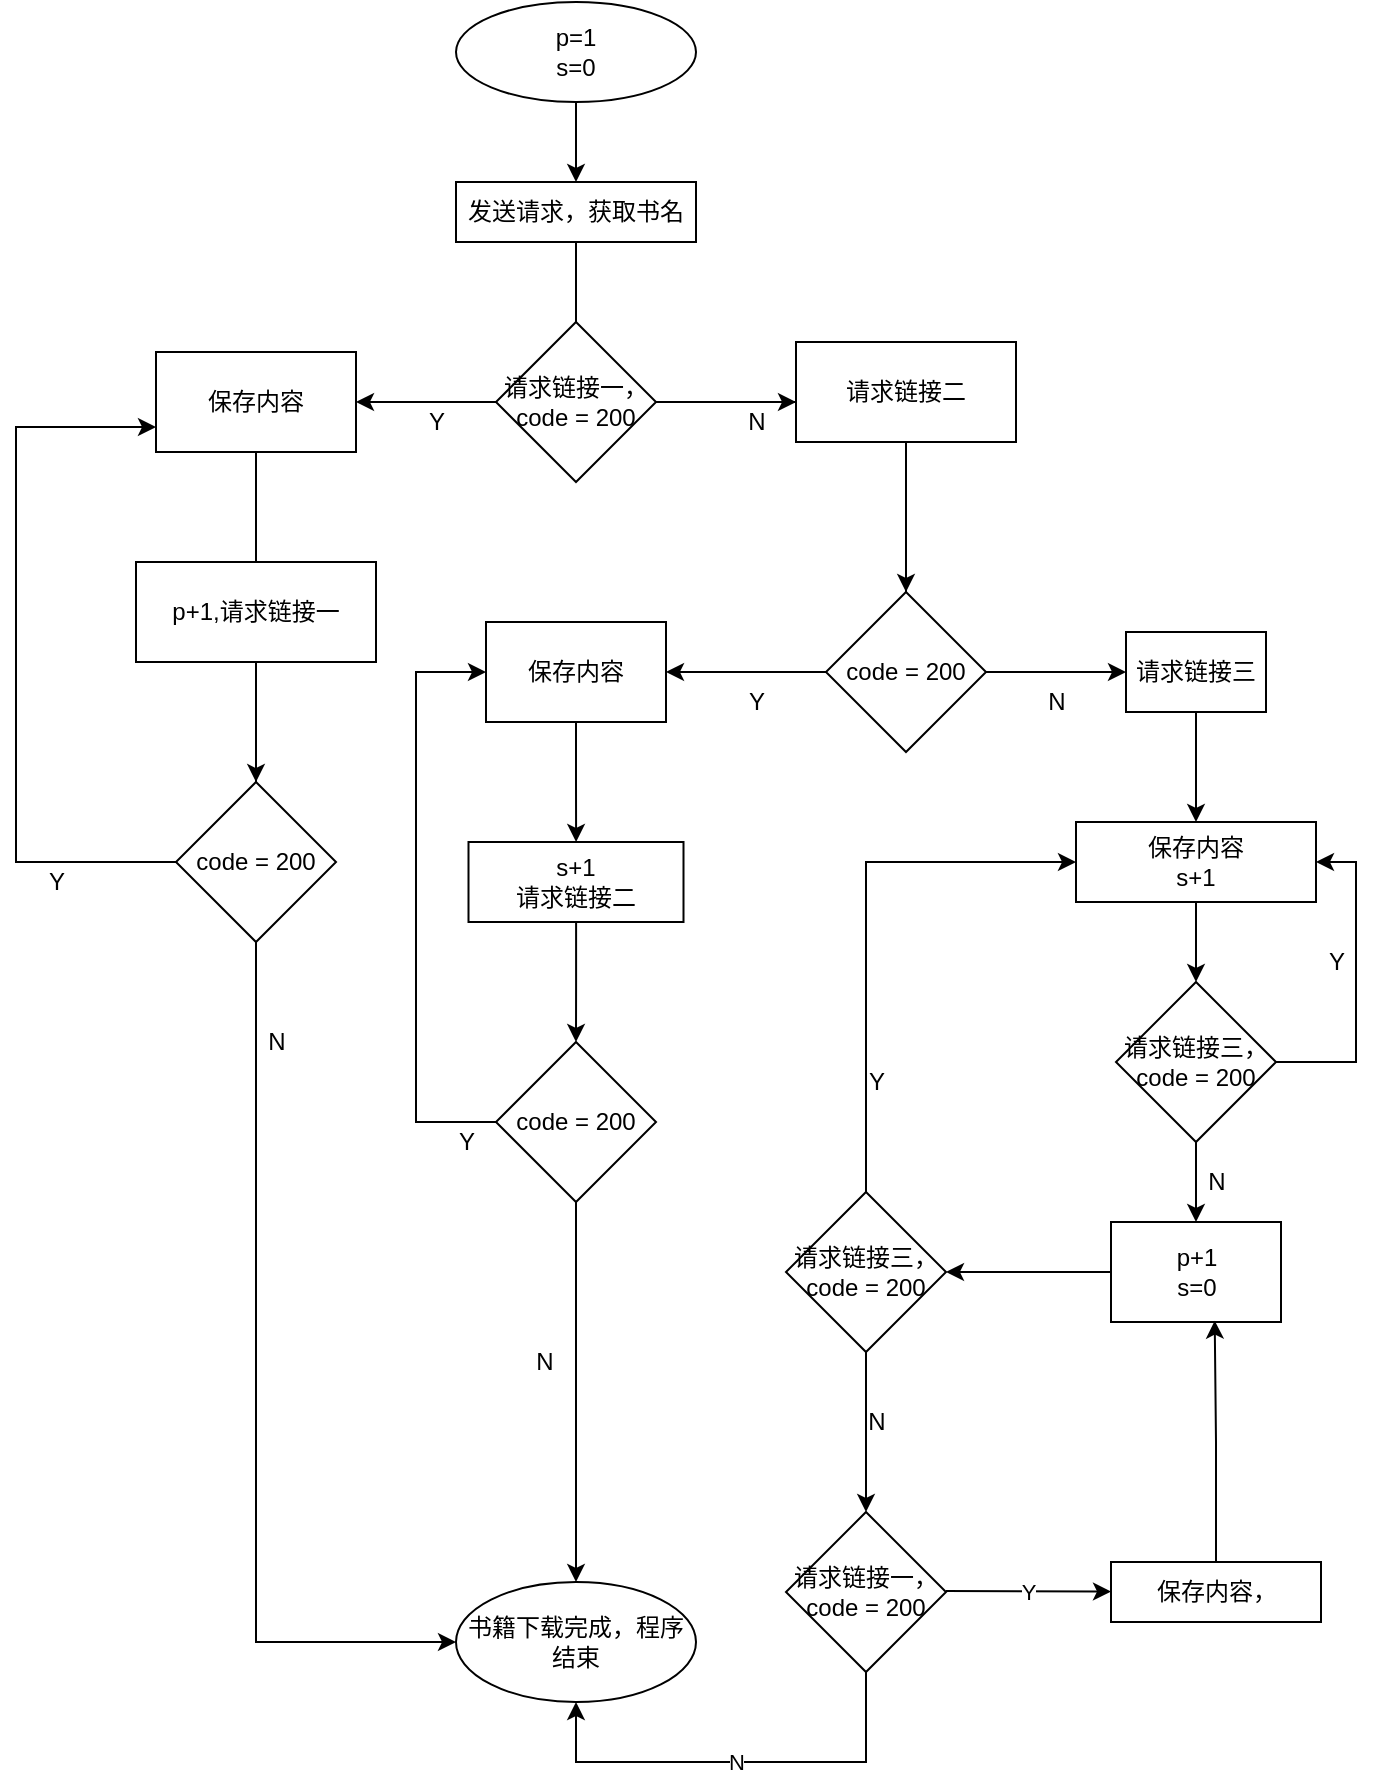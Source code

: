 <mxfile version="20.0.1" type="github">
  <diagram id="I3b3o-8wgbW3kIbqApCO" name="Page-1">
    <mxGraphModel dx="782" dy="478" grid="1" gridSize="10" guides="1" tooltips="1" connect="1" arrows="1" fold="1" page="1" pageScale="1" pageWidth="827" pageHeight="1169" math="0" shadow="0">
      <root>
        <mxCell id="0" />
        <mxCell id="1" parent="0" />
        <mxCell id="_eAnaMVm6EWIXQmlmc8g-3" value="" style="edgeStyle=orthogonalEdgeStyle;rounded=0;orthogonalLoop=1;jettySize=auto;html=1;" edge="1" parent="1" source="_eAnaMVm6EWIXQmlmc8g-1" target="_eAnaMVm6EWIXQmlmc8g-2">
          <mxGeometry relative="1" as="geometry" />
        </mxCell>
        <mxCell id="_eAnaMVm6EWIXQmlmc8g-1" value="p=1&lt;br&gt;s=0" style="ellipse;whiteSpace=wrap;html=1;" vertex="1" parent="1">
          <mxGeometry x="380" width="120" height="50" as="geometry" />
        </mxCell>
        <mxCell id="_eAnaMVm6EWIXQmlmc8g-2" value="发送请求，获取书名&lt;br&gt;" style="whiteSpace=wrap;html=1;" vertex="1" parent="1">
          <mxGeometry x="380" y="90" width="120" height="30" as="geometry" />
        </mxCell>
        <mxCell id="_eAnaMVm6EWIXQmlmc8g-8" value="" style="edgeStyle=orthogonalEdgeStyle;rounded=0;orthogonalLoop=1;jettySize=auto;html=1;" edge="1" parent="1" source="_eAnaMVm6EWIXQmlmc8g-6" target="_eAnaMVm6EWIXQmlmc8g-7">
          <mxGeometry relative="1" as="geometry" />
        </mxCell>
        <mxCell id="_eAnaMVm6EWIXQmlmc8g-11" value="" style="edgeStyle=orthogonalEdgeStyle;rounded=0;orthogonalLoop=1;jettySize=auto;html=1;startArrow=none;" edge="1" parent="1" source="_eAnaMVm6EWIXQmlmc8g-13">
          <mxGeometry relative="1" as="geometry">
            <mxPoint x="280" y="440" as="targetPoint" />
          </mxGeometry>
        </mxCell>
        <mxCell id="_eAnaMVm6EWIXQmlmc8g-7" value="保存内容" style="whiteSpace=wrap;html=1;" vertex="1" parent="1">
          <mxGeometry x="230" y="175" width="100" height="50" as="geometry" />
        </mxCell>
        <mxCell id="_eAnaMVm6EWIXQmlmc8g-9" value="Y" style="text;html=1;align=center;verticalAlign=middle;resizable=0;points=[];autosize=1;strokeColor=none;fillColor=none;" vertex="1" parent="1">
          <mxGeometry x="360" y="200" width="20" height="20" as="geometry" />
        </mxCell>
        <mxCell id="_eAnaMVm6EWIXQmlmc8g-14" value="" style="edgeStyle=orthogonalEdgeStyle;rounded=0;orthogonalLoop=1;jettySize=auto;html=1;" edge="1" parent="1" source="_eAnaMVm6EWIXQmlmc8g-12" target="_eAnaMVm6EWIXQmlmc8g-13">
          <mxGeometry relative="1" as="geometry" />
        </mxCell>
        <mxCell id="_eAnaMVm6EWIXQmlmc8g-19" value="" style="edgeStyle=elbowEdgeStyle;rounded=0;orthogonalLoop=1;jettySize=auto;html=1;exitX=0.5;exitY=1;exitDx=0;exitDy=0;" edge="1" parent="1" source="_eAnaMVm6EWIXQmlmc8g-13" target="_eAnaMVm6EWIXQmlmc8g-18">
          <mxGeometry relative="1" as="geometry">
            <Array as="points">
              <mxPoint x="280" y="650" />
            </Array>
          </mxGeometry>
        </mxCell>
        <mxCell id="_eAnaMVm6EWIXQmlmc8g-16" value="" style="endArrow=classic;html=1;rounded=0;edgeStyle=elbowEdgeStyle;entryX=0;entryY=0.75;entryDx=0;entryDy=0;exitX=0;exitY=0.5;exitDx=0;exitDy=0;" edge="1" parent="1" source="_eAnaMVm6EWIXQmlmc8g-13" target="_eAnaMVm6EWIXQmlmc8g-7">
          <mxGeometry width="50" height="50" relative="1" as="geometry">
            <mxPoint x="240" y="595" as="sourcePoint" />
            <mxPoint x="140" y="350" as="targetPoint" />
            <Array as="points">
              <mxPoint x="160" y="380" />
              <mxPoint x="110" y="390" />
              <mxPoint x="190" y="500" />
              <mxPoint x="120" y="480" />
            </Array>
          </mxGeometry>
        </mxCell>
        <mxCell id="_eAnaMVm6EWIXQmlmc8g-17" value="Y" style="text;html=1;align=center;verticalAlign=middle;resizable=0;points=[];autosize=1;strokeColor=none;fillColor=none;" vertex="1" parent="1">
          <mxGeometry x="170" y="430" width="20" height="20" as="geometry" />
        </mxCell>
        <mxCell id="_eAnaMVm6EWIXQmlmc8g-18" value="书籍下载完成，程序结束" style="ellipse;whiteSpace=wrap;html=1;rounded=0;" vertex="1" parent="1">
          <mxGeometry x="380" y="790" width="120" height="60" as="geometry" />
        </mxCell>
        <mxCell id="_eAnaMVm6EWIXQmlmc8g-25" value="" style="edgeStyle=orthogonalEdgeStyle;rounded=0;orthogonalLoop=1;jettySize=auto;html=1;" edge="1" parent="1" source="_eAnaMVm6EWIXQmlmc8g-22" target="_eAnaMVm6EWIXQmlmc8g-24">
          <mxGeometry relative="1" as="geometry" />
        </mxCell>
        <mxCell id="_eAnaMVm6EWIXQmlmc8g-23" value="N" style="text;html=1;align=center;verticalAlign=middle;resizable=0;points=[];autosize=1;strokeColor=none;fillColor=none;" vertex="1" parent="1">
          <mxGeometry x="520" y="200" width="20" height="20" as="geometry" />
        </mxCell>
        <mxCell id="_eAnaMVm6EWIXQmlmc8g-27" value="" style="edgeStyle=orthogonalEdgeStyle;rounded=0;orthogonalLoop=1;jettySize=auto;html=1;" edge="1" parent="1" source="_eAnaMVm6EWIXQmlmc8g-24" target="_eAnaMVm6EWIXQmlmc8g-26">
          <mxGeometry relative="1" as="geometry" />
        </mxCell>
        <mxCell id="_eAnaMVm6EWIXQmlmc8g-47" value="" style="edgeStyle=elbowEdgeStyle;rounded=0;orthogonalLoop=1;jettySize=auto;elbow=vertical;html=1;" edge="1" parent="1" source="_eAnaMVm6EWIXQmlmc8g-24" target="_eAnaMVm6EWIXQmlmc8g-46">
          <mxGeometry relative="1" as="geometry">
            <Array as="points">
              <mxPoint x="690" y="335" />
              <mxPoint x="670" y="530" />
            </Array>
          </mxGeometry>
        </mxCell>
        <mxCell id="_eAnaMVm6EWIXQmlmc8g-30" value="" style="edgeStyle=orthogonalEdgeStyle;rounded=0;orthogonalLoop=1;jettySize=auto;html=1;" edge="1" parent="1" source="_eAnaMVm6EWIXQmlmc8g-26" target="_eAnaMVm6EWIXQmlmc8g-29">
          <mxGeometry relative="1" as="geometry" />
        </mxCell>
        <mxCell id="_eAnaMVm6EWIXQmlmc8g-26" value="保存内容" style="whiteSpace=wrap;html=1;rounded=0;" vertex="1" parent="1">
          <mxGeometry x="395" y="310" width="90" height="50" as="geometry" />
        </mxCell>
        <mxCell id="_eAnaMVm6EWIXQmlmc8g-28" value="Y" style="text;html=1;align=center;verticalAlign=middle;resizable=0;points=[];autosize=1;strokeColor=none;fillColor=none;" vertex="1" parent="1">
          <mxGeometry x="520" y="340" width="20" height="20" as="geometry" />
        </mxCell>
        <mxCell id="_eAnaMVm6EWIXQmlmc8g-32" value="" style="edgeStyle=orthogonalEdgeStyle;rounded=0;orthogonalLoop=1;jettySize=auto;html=1;" edge="1" parent="1" source="_eAnaMVm6EWIXQmlmc8g-29" target="_eAnaMVm6EWIXQmlmc8g-31">
          <mxGeometry relative="1" as="geometry" />
        </mxCell>
        <mxCell id="_eAnaMVm6EWIXQmlmc8g-29" value="s+1&lt;br&gt;请求链接二" style="whiteSpace=wrap;html=1;rounded=0;" vertex="1" parent="1">
          <mxGeometry x="386.25" y="420" width="107.5" height="40" as="geometry" />
        </mxCell>
        <mxCell id="_eAnaMVm6EWIXQmlmc8g-31" value="code = 200" style="rhombus;whiteSpace=wrap;html=1;rounded=0;" vertex="1" parent="1">
          <mxGeometry x="400" y="520" width="80" height="80" as="geometry" />
        </mxCell>
        <mxCell id="_eAnaMVm6EWIXQmlmc8g-42" value="" style="endArrow=classic;html=1;rounded=0;edgeStyle=elbowEdgeStyle;exitX=0;exitY=0.5;exitDx=0;exitDy=0;entryX=0;entryY=0.5;entryDx=0;entryDy=0;" edge="1" parent="1" source="_eAnaMVm6EWIXQmlmc8g-31" target="_eAnaMVm6EWIXQmlmc8g-26">
          <mxGeometry width="50" height="50" relative="1" as="geometry">
            <mxPoint x="330" y="550" as="sourcePoint" />
            <mxPoint x="380" y="500" as="targetPoint" />
            <Array as="points">
              <mxPoint x="360" y="600" />
            </Array>
          </mxGeometry>
        </mxCell>
        <mxCell id="_eAnaMVm6EWIXQmlmc8g-43" value="Y" style="text;html=1;align=center;verticalAlign=middle;resizable=0;points=[];autosize=1;strokeColor=none;fillColor=none;" vertex="1" parent="1">
          <mxGeometry x="375" y="560" width="20" height="20" as="geometry" />
        </mxCell>
        <mxCell id="_eAnaMVm6EWIXQmlmc8g-44" value="" style="endArrow=classic;html=1;rounded=0;edgeStyle=elbowEdgeStyle;exitX=0.5;exitY=1;exitDx=0;exitDy=0;elbow=vertical;entryX=0.5;entryY=0;entryDx=0;entryDy=0;" edge="1" parent="1" source="_eAnaMVm6EWIXQmlmc8g-31" target="_eAnaMVm6EWIXQmlmc8g-18">
          <mxGeometry width="50" height="50" relative="1" as="geometry">
            <mxPoint x="330" y="690" as="sourcePoint" />
            <mxPoint x="280" y="790" as="targetPoint" />
            <Array as="points">
              <mxPoint x="440" y="770" />
              <mxPoint x="370" y="660" />
              <mxPoint x="370" y="840" />
            </Array>
          </mxGeometry>
        </mxCell>
        <mxCell id="_eAnaMVm6EWIXQmlmc8g-45" value="N" style="text;html=1;align=center;verticalAlign=middle;resizable=0;points=[];autosize=1;strokeColor=none;fillColor=none;" vertex="1" parent="1">
          <mxGeometry x="414" y="670" width="20" height="20" as="geometry" />
        </mxCell>
        <mxCell id="_eAnaMVm6EWIXQmlmc8g-49" value="" style="edgeStyle=elbowEdgeStyle;rounded=0;orthogonalLoop=1;jettySize=auto;elbow=vertical;html=1;" edge="1" parent="1" source="_eAnaMVm6EWIXQmlmc8g-46" target="_eAnaMVm6EWIXQmlmc8g-48">
          <mxGeometry relative="1" as="geometry" />
        </mxCell>
        <mxCell id="_eAnaMVm6EWIXQmlmc8g-46" value="请求链接三" style="whiteSpace=wrap;html=1;rounded=0;" vertex="1" parent="1">
          <mxGeometry x="715" y="315" width="70" height="40" as="geometry" />
        </mxCell>
        <mxCell id="_eAnaMVm6EWIXQmlmc8g-51" value="" style="edgeStyle=elbowEdgeStyle;rounded=0;orthogonalLoop=1;jettySize=auto;elbow=vertical;html=1;" edge="1" parent="1" source="_eAnaMVm6EWIXQmlmc8g-48" target="_eAnaMVm6EWIXQmlmc8g-50">
          <mxGeometry relative="1" as="geometry" />
        </mxCell>
        <mxCell id="_eAnaMVm6EWIXQmlmc8g-48" value="保存内容&lt;br&gt;s+1" style="whiteSpace=wrap;html=1;rounded=0;" vertex="1" parent="1">
          <mxGeometry x="690" y="410" width="120" height="40" as="geometry" />
        </mxCell>
        <mxCell id="_eAnaMVm6EWIXQmlmc8g-50" value="请求链接三，code = 200" style="rhombus;whiteSpace=wrap;html=1;rounded=0;" vertex="1" parent="1">
          <mxGeometry x="710" y="490" width="80" height="80" as="geometry" />
        </mxCell>
        <mxCell id="_eAnaMVm6EWIXQmlmc8g-55" value="" style="endArrow=classic;html=1;rounded=0;edgeStyle=elbowEdgeStyle;" edge="1" parent="1">
          <mxGeometry width="50" height="50" relative="1" as="geometry">
            <mxPoint x="790" y="530" as="sourcePoint" />
            <mxPoint x="810" y="430" as="targetPoint" />
            <Array as="points">
              <mxPoint x="830" y="480" />
              <mxPoint x="630" y="510" />
              <mxPoint x="580" y="740" />
            </Array>
          </mxGeometry>
        </mxCell>
        <mxCell id="_eAnaMVm6EWIXQmlmc8g-73" value="" style="edgeStyle=elbowEdgeStyle;rounded=0;orthogonalLoop=1;jettySize=auto;html=1;" edge="1" parent="1" source="_eAnaMVm6EWIXQmlmc8g-57" target="_eAnaMVm6EWIXQmlmc8g-72">
          <mxGeometry relative="1" as="geometry" />
        </mxCell>
        <mxCell id="_eAnaMVm6EWIXQmlmc8g-57" value="p+1&lt;br&gt;s=0" style="rounded=0;whiteSpace=wrap;html=1;" vertex="1" parent="1">
          <mxGeometry x="707.5" y="610" width="85" height="50" as="geometry" />
        </mxCell>
        <mxCell id="_eAnaMVm6EWIXQmlmc8g-6" value="请求链接一，&lt;br&gt;code = 200" style="rhombus;whiteSpace=wrap;html=1;" vertex="1" parent="1">
          <mxGeometry x="400" y="160" width="80" height="80" as="geometry" />
        </mxCell>
        <mxCell id="_eAnaMVm6EWIXQmlmc8g-58" value="" style="edgeStyle=orthogonalEdgeStyle;rounded=0;orthogonalLoop=1;jettySize=auto;html=1;endArrow=none;" edge="1" parent="1" source="_eAnaMVm6EWIXQmlmc8g-2" target="_eAnaMVm6EWIXQmlmc8g-6">
          <mxGeometry relative="1" as="geometry">
            <mxPoint x="440" y="120" as="sourcePoint" />
            <mxPoint x="440" y="310" as="targetPoint" />
          </mxGeometry>
        </mxCell>
        <mxCell id="_eAnaMVm6EWIXQmlmc8g-12" value="p+1,请求链接一" style="rounded=0;whiteSpace=wrap;html=1;" vertex="1" parent="1">
          <mxGeometry x="220" y="280" width="120" height="50" as="geometry" />
        </mxCell>
        <mxCell id="_eAnaMVm6EWIXQmlmc8g-63" value="" style="edgeStyle=orthogonalEdgeStyle;rounded=0;orthogonalLoop=1;jettySize=auto;html=1;endArrow=none;" edge="1" parent="1" source="_eAnaMVm6EWIXQmlmc8g-7" target="_eAnaMVm6EWIXQmlmc8g-12">
          <mxGeometry relative="1" as="geometry">
            <mxPoint x="280" y="225" as="sourcePoint" />
            <mxPoint x="280" y="440" as="targetPoint" />
          </mxGeometry>
        </mxCell>
        <mxCell id="_eAnaMVm6EWIXQmlmc8g-13" value="code = 200" style="rhombus;whiteSpace=wrap;html=1;rounded=0;" vertex="1" parent="1">
          <mxGeometry x="240" y="390" width="80" height="80" as="geometry" />
        </mxCell>
        <mxCell id="_eAnaMVm6EWIXQmlmc8g-64" value="" style="edgeStyle=orthogonalEdgeStyle;rounded=0;orthogonalLoop=1;jettySize=auto;html=1;startArrow=none;endArrow=none;" edge="1" parent="1" source="_eAnaMVm6EWIXQmlmc8g-12" target="_eAnaMVm6EWIXQmlmc8g-13">
          <mxGeometry relative="1" as="geometry">
            <mxPoint x="280" y="330" as="sourcePoint" />
            <mxPoint x="280" y="440" as="targetPoint" />
          </mxGeometry>
        </mxCell>
        <mxCell id="_eAnaMVm6EWIXQmlmc8g-65" value="N" style="text;html=1;align=center;verticalAlign=middle;resizable=0;points=[];autosize=1;strokeColor=none;fillColor=none;" vertex="1" parent="1">
          <mxGeometry x="280" y="510" width="20" height="20" as="geometry" />
        </mxCell>
        <mxCell id="_eAnaMVm6EWIXQmlmc8g-68" style="edgeStyle=elbowEdgeStyle;rounded=0;orthogonalLoop=1;jettySize=auto;html=1;" edge="1" parent="1" source="_eAnaMVm6EWIXQmlmc8g-22">
          <mxGeometry relative="1" as="geometry">
            <mxPoint x="550" y="200" as="targetPoint" />
            <Array as="points">
              <mxPoint x="540" y="200" />
            </Array>
          </mxGeometry>
        </mxCell>
        <mxCell id="_eAnaMVm6EWIXQmlmc8g-22" value="请求链接二" style="rounded=0;whiteSpace=wrap;html=1;" vertex="1" parent="1">
          <mxGeometry x="550" y="170" width="110" height="50" as="geometry" />
        </mxCell>
        <mxCell id="_eAnaMVm6EWIXQmlmc8g-67" value="" style="edgeStyle=orthogonalEdgeStyle;rounded=0;orthogonalLoop=1;jettySize=auto;html=1;endArrow=none;" edge="1" parent="1" source="_eAnaMVm6EWIXQmlmc8g-6">
          <mxGeometry relative="1" as="geometry">
            <mxPoint x="480" y="200" as="sourcePoint" />
            <mxPoint x="540" y="200" as="targetPoint" />
          </mxGeometry>
        </mxCell>
        <mxCell id="_eAnaMVm6EWIXQmlmc8g-24" value="code = 200" style="rhombus;whiteSpace=wrap;html=1;rounded=0;" vertex="1" parent="1">
          <mxGeometry x="565" y="295" width="80" height="80" as="geometry" />
        </mxCell>
        <mxCell id="_eAnaMVm6EWIXQmlmc8g-69" value="" style="edgeStyle=orthogonalEdgeStyle;rounded=0;orthogonalLoop=1;jettySize=auto;html=1;startArrow=none;endArrow=none;" edge="1" parent="1" source="_eAnaMVm6EWIXQmlmc8g-22" target="_eAnaMVm6EWIXQmlmc8g-24">
          <mxGeometry relative="1" as="geometry">
            <mxPoint x="610" y="225" as="sourcePoint" />
            <mxPoint x="590" y="400" as="targetPoint" />
          </mxGeometry>
        </mxCell>
        <mxCell id="_eAnaMVm6EWIXQmlmc8g-70" value="" style="endArrow=classic;html=1;rounded=0;exitX=0.5;exitY=1;exitDx=0;exitDy=0;entryX=0.5;entryY=0;entryDx=0;entryDy=0;" edge="1" parent="1" source="_eAnaMVm6EWIXQmlmc8g-50" target="_eAnaMVm6EWIXQmlmc8g-57">
          <mxGeometry width="50" height="50" relative="1" as="geometry">
            <mxPoint x="440" y="460" as="sourcePoint" />
            <mxPoint x="490" y="410" as="targetPoint" />
          </mxGeometry>
        </mxCell>
        <mxCell id="_eAnaMVm6EWIXQmlmc8g-71" value="&lt;blockquote style=&quot;margin: 0 0 0 40px; border: none; padding: 0px;&quot;&gt;N&lt;/blockquote&gt;" style="text;html=1;align=center;verticalAlign=middle;resizable=0;points=[];autosize=1;strokeColor=none;fillColor=none;" vertex="1" parent="1">
          <mxGeometry x="630" y="340" width="60" height="20" as="geometry" />
        </mxCell>
        <mxCell id="_eAnaMVm6EWIXQmlmc8g-75" value="" style="edgeStyle=elbowEdgeStyle;rounded=0;orthogonalLoop=1;jettySize=auto;html=1;" edge="1" parent="1" source="_eAnaMVm6EWIXQmlmc8g-72" target="_eAnaMVm6EWIXQmlmc8g-74">
          <mxGeometry relative="1" as="geometry" />
        </mxCell>
        <mxCell id="_eAnaMVm6EWIXQmlmc8g-72" value="请求链接三，code = 200" style="rhombus;whiteSpace=wrap;html=1;rounded=0;" vertex="1" parent="1">
          <mxGeometry x="545" y="595" width="80" height="80" as="geometry" />
        </mxCell>
        <mxCell id="_eAnaMVm6EWIXQmlmc8g-74" value="请求链接一，code = 200" style="rhombus;whiteSpace=wrap;html=1;rounded=0;" vertex="1" parent="1">
          <mxGeometry x="545" y="755" width="80" height="80" as="geometry" />
        </mxCell>
        <mxCell id="_eAnaMVm6EWIXQmlmc8g-76" value="N" style="text;html=1;align=center;verticalAlign=middle;resizable=0;points=[];autosize=1;strokeColor=none;fillColor=none;" vertex="1" parent="1">
          <mxGeometry x="580" y="700" width="20" height="20" as="geometry" />
        </mxCell>
        <mxCell id="_eAnaMVm6EWIXQmlmc8g-78" value="Y" style="endArrow=classic;html=1;rounded=0;" edge="1" parent="1" target="_eAnaMVm6EWIXQmlmc8g-80">
          <mxGeometry relative="1" as="geometry">
            <mxPoint x="625" y="794.5" as="sourcePoint" />
            <mxPoint x="725" y="794.5" as="targetPoint" />
          </mxGeometry>
        </mxCell>
        <mxCell id="_eAnaMVm6EWIXQmlmc8g-81" style="edgeStyle=orthogonalEdgeStyle;rounded=0;orthogonalLoop=1;jettySize=auto;html=1;entryX=0.61;entryY=0.987;entryDx=0;entryDy=0;entryPerimeter=0;" edge="1" parent="1" source="_eAnaMVm6EWIXQmlmc8g-80" target="_eAnaMVm6EWIXQmlmc8g-57">
          <mxGeometry relative="1" as="geometry" />
        </mxCell>
        <mxCell id="_eAnaMVm6EWIXQmlmc8g-80" value="保存内容，" style="rounded=0;whiteSpace=wrap;html=1;" vertex="1" parent="1">
          <mxGeometry x="707.5" y="780" width="105" height="30" as="geometry" />
        </mxCell>
        <mxCell id="_eAnaMVm6EWIXQmlmc8g-82" value="" style="endArrow=classic;html=1;rounded=0;edgeStyle=orthogonalEdgeStyle;entryX=0.5;entryY=1;entryDx=0;entryDy=0;exitX=0.5;exitY=1;exitDx=0;exitDy=0;" edge="1" parent="1" source="_eAnaMVm6EWIXQmlmc8g-74" target="_eAnaMVm6EWIXQmlmc8g-18">
          <mxGeometry relative="1" as="geometry">
            <mxPoint x="540" y="795" as="sourcePoint" />
            <mxPoint x="280" y="620" as="targetPoint" />
            <Array as="points">
              <mxPoint x="585" y="880" />
              <mxPoint x="440" y="880" />
            </Array>
          </mxGeometry>
        </mxCell>
        <mxCell id="_eAnaMVm6EWIXQmlmc8g-83" value="N" style="edgeLabel;resizable=0;html=1;align=center;verticalAlign=middle;" connectable="0" vertex="1" parent="_eAnaMVm6EWIXQmlmc8g-82">
          <mxGeometry relative="1" as="geometry" />
        </mxCell>
        <mxCell id="_eAnaMVm6EWIXQmlmc8g-84" value="" style="endArrow=classic;html=1;rounded=0;exitX=0.5;exitY=0;exitDx=0;exitDy=0;entryX=0;entryY=0.5;entryDx=0;entryDy=0;edgeStyle=orthogonalEdgeStyle;" edge="1" parent="1" source="_eAnaMVm6EWIXQmlmc8g-72" target="_eAnaMVm6EWIXQmlmc8g-48">
          <mxGeometry width="50" height="50" relative="1" as="geometry">
            <mxPoint x="440" y="610" as="sourcePoint" />
            <mxPoint x="490" y="560" as="targetPoint" />
          </mxGeometry>
        </mxCell>
        <mxCell id="_eAnaMVm6EWIXQmlmc8g-85" value="N" style="text;html=1;align=center;verticalAlign=middle;resizable=0;points=[];autosize=1;strokeColor=none;fillColor=none;" vertex="1" parent="1">
          <mxGeometry x="750" y="580" width="20" height="20" as="geometry" />
        </mxCell>
        <mxCell id="_eAnaMVm6EWIXQmlmc8g-86" value="Y" style="text;html=1;align=center;verticalAlign=middle;resizable=0;points=[];autosize=1;strokeColor=none;fillColor=none;" vertex="1" parent="1">
          <mxGeometry x="580" y="530" width="20" height="20" as="geometry" />
        </mxCell>
        <mxCell id="_eAnaMVm6EWIXQmlmc8g-87" value="Y" style="text;html=1;align=center;verticalAlign=middle;resizable=0;points=[];autosize=1;strokeColor=none;fillColor=none;" vertex="1" parent="1">
          <mxGeometry x="810" y="470" width="20" height="20" as="geometry" />
        </mxCell>
      </root>
    </mxGraphModel>
  </diagram>
</mxfile>
